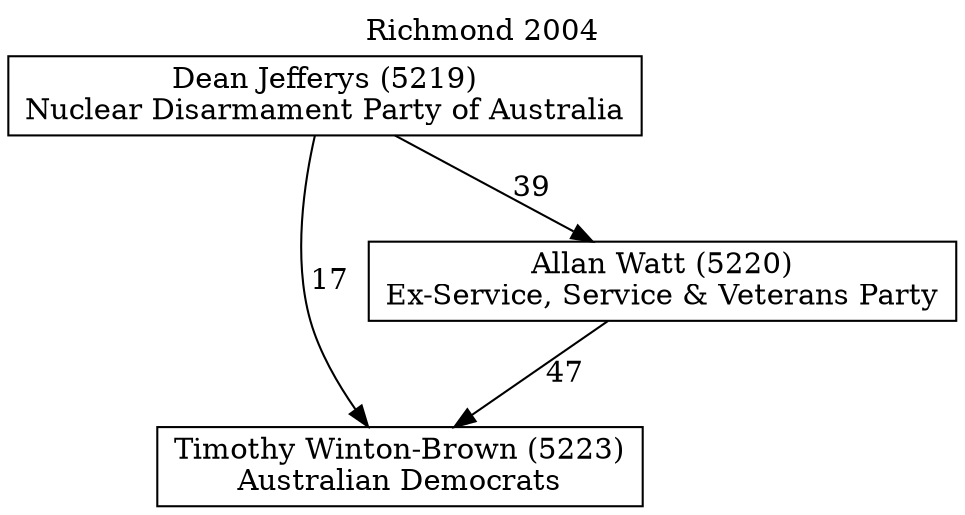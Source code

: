 // House preference flow
digraph "Timothy Winton-Brown (5223)_Richmond_2004" {
	graph [label="Richmond 2004" labelloc=t mclimit=10]
	node [shape=box]
	"Timothy Winton-Brown (5223)" [label="Timothy Winton-Brown (5223)
Australian Democrats"]
	"Allan Watt (5220)" [label="Allan Watt (5220)
Ex-Service, Service & Veterans Party"]
	"Dean Jefferys (5219)" [label="Dean Jefferys (5219)
Nuclear Disarmament Party of Australia"]
	"Allan Watt (5220)" -> "Timothy Winton-Brown (5223)" [label=47]
	"Dean Jefferys (5219)" -> "Allan Watt (5220)" [label=39]
	"Dean Jefferys (5219)" -> "Timothy Winton-Brown (5223)" [label=17]
}
